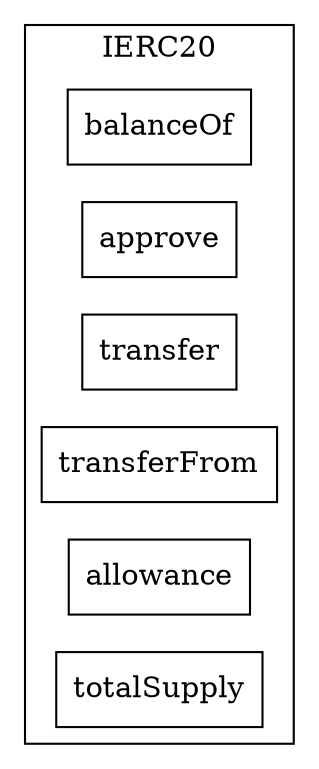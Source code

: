 strict digraph {
rankdir="LR"
node [shape=box]
subgraph cluster_2374_IERC20 {
label = "IERC20"
"2374_balanceOf" [label="balanceOf"]
"2374_approve" [label="approve"]
"2374_transfer" [label="transfer"]
"2374_transferFrom" [label="transferFrom"]
"2374_allowance" [label="allowance"]
"2374_totalSupply" [label="totalSupply"]
}subgraph cluster_solidity {
label = "[Solidity]"
}
}